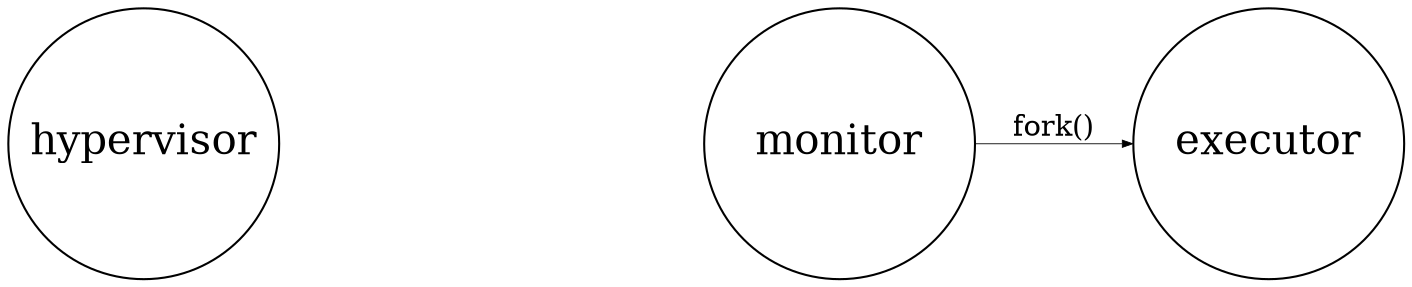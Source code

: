 digraph step {
    rankdir="LR";
    ranksep=0.5;

    node[fontsize=20, shape=circle, width=1.8];
    edge[penwidth=0.4, arrowsize=0.5];

    "hypervisor";
    "monitor";
    "executor";
    "tmp" [style=invis];

    "hypervisor" -> "tmp" [style=invis];
    "tmp" -> "monitor" [style=invis];

    "monitor" -> "executor"[label="fork()"];
}


